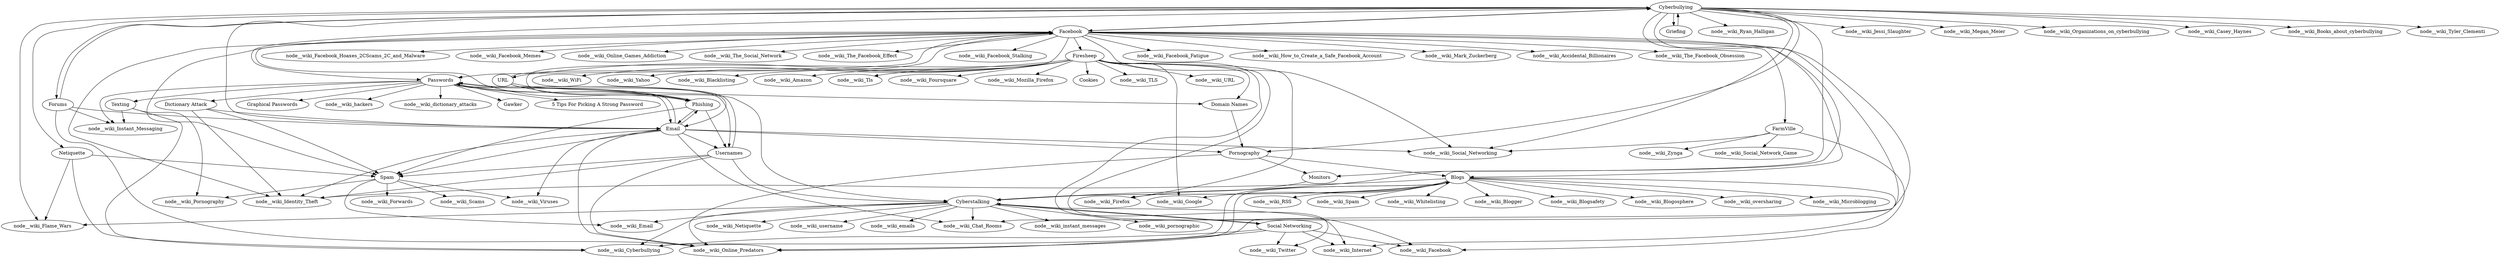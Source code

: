 digraph {
node__wiki_Email [label="node__wiki_Email"];
node__wiki_domain_names [label="Domain Names"];
node__wiki_Netiquette [label="node__wiki_Netiquette"];
node__wiki_Ryan_Halligan [label="node__wiki_Ryan_Halligan"];
node__wiki_Internet [label="node__wiki_Internet"];
node__wiki_pornography [label="Pornography"];
node__wiki_Identity_Theft [label="node__wiki_Identity_Theft"];
node__wiki_graphical_passwords [label="Graphical Passwords"];
node__wiki_username [label="node__wiki_username"];
node__wiki_Jessi_Slaughter [label="node__wiki_Jessi_Slaughter"];
node__wiki_Facebook_Stalking [label="node__wiki_Facebook_Stalking"];
node__wiki_Microblogging [label="node__wiki_Microblogging"];
node__wiki_griefing [label="Griefing"];
node__wiki_hackers [label="node__wiki_hackers"];
node__wiki_phishing [label="Phishing"];
node__wiki_Twitter [label="node__wiki_Twitter"];
node__wiki_netiquette [label="Netiquette"];
node__wiki_cyberbullying [label="Cyberbullying"];
node__wiki_blogs [label="Blogs"];
node__wiki_dictionary_attacks [label="node__wiki_dictionary_attacks"];
node__wiki_Social_Networking [label="node__wiki_Social_Networking"];
node__wiki_facebook [label="Facebook"];
node__wiki_Cyberbullying [label="node__wiki_Cyberbullying"];
node__wiki_gawker [label="Gawker"];
node__wiki_Facebook_Fatigue [label="node__wiki_Facebook_Fatigue"];
node__wiki_Instant_Messaging [label="node__wiki_Instant_Messaging"];
node__wiki_RSS [label="node__wiki_RSS"];
node__wiki_URL [label="node__wiki_URL"];
node__wiki_passwords [label="Passwords"];
node__wiki_monitors [label="Monitors"];
node__wiki_Megan_Meier [label="node__wiki_Megan_Meier"];
node__wiki_Forwards [label="node__wiki_Forwards"];
node__wiki_WiFi [label="node__wiki_WiFi"];
node__wiki_Spam [label="node__wiki_Spam"];
node__wiki_usernames [label="Usernames"];
node__wiki_Whitelisting [label="node__wiki_Whitelisting"];
node__wiki_Yahoo [label="node__wiki_Yahoo"];
node__wiki_farmville [label="FarmVille"];
node__wiki_Blacklisting [label="node__wiki_Blacklisting"];
node__wiki_Chat_Rooms [label="node__wiki_Chat_Rooms"];
node__wiki_Zynga [label="node__wiki_Zynga"];
node__wiki_emails [label="node__wiki_emails"];
node__wiki_Blogger [label="node__wiki_Blogger"];
node__wiki_How_to_Create_a_Safe_Facebook_Account [label="node__wiki_How_to_Create_a_Safe_Facebook_Account"];
node__wiki_Mark_Zuckerberg [label="node__wiki_Mark_Zuckerberg"];
node__wiki_Amazon [label="node__wiki_Amazon"];
node__wiki_Blogsafety [label="node__wiki_Blogsafety"];
node__wiki_Blogosphere [label="node__wiki_Blogosphere"];
node__wiki_Accidental_Billionaires [label="node__wiki_Accidental_Billionaires"];
node__wiki_The_Facebook_Obsession [label="node__wiki_The_Facebook_Obsession"];
node__wiki_spam [label="Spam"];
node__wiki_Facebook [label="node__wiki_Facebook"];
node__wiki_Pornography [label="node__wiki_Pornography"];
node__wiki_Tls [label="node__wiki_Tls"];
node__wiki_social_networking [label="Social Networking"];
node__wiki_Foursquare [label="node__wiki_Foursquare"];
node__wiki_Flame_Wars [label="node__wiki_Flame_Wars"];
node__wiki_Scams [label="node__wiki_Scams"];
node__wiki_Viruses [label="node__wiki_Viruses"];
node__wiki_Social_Network_Game [label="node__wiki_Social_Network_Game"];
node__wiki_instant_messages [label="node__wiki_instant_messages"];
node__wiki_Facebook_Hoaxes_2CScams_2C_and_Malware [label="node__wiki_Facebook_Hoaxes_2CScams_2C_and_Malware"];
node__wiki_Mozilla_Firefox [label="node__wiki_Mozilla_Firefox"];
node__wiki_Firefox [label="node__wiki_Firefox"];
node__wiki_cookies [label="Cookies"];
node__wiki_texting [label="Texting"];
node__wiki_dictionary_attack [label="Dictionary Attack"];
node__wiki_Facebook_Memes [label="node__wiki_Facebook_Memes"];
node__wiki_cyberstalking [label="Cyberstalking"];
node__wiki_oversharing [label="node__wiki_oversharing"];
node__wiki_forums [label="Forums"];
node__wiki_Organizations_on_cyberbullying [label="node__wiki_Organizations_on_cyberbullying"];
node__wiki_5_tips_picking_strong_password [label="5 Tips For Picking A Strong Password"];
node__wiki_TLS [label="node__wiki_TLS"];
node__wiki_Online_Games_Addiction [label="node__wiki_Online_Games_Addiction"];
node__wiki_The_Social_Network [label="node__wiki_The_Social_Network"];
node__wiki_firesheep [label="Firesheep"];
node__wiki_Casey_Haynes [label="node__wiki_Casey_Haynes"];
node__wiki_url [label="URL"];
node__wiki_email [label="Email"];
node__wiki_Books_about_cyberbullying [label="node__wiki_Books_about_cyberbullying"];
node__wiki_pornographic [label="node__wiki_pornographic"];
node__wiki_Google [label="node__wiki_Google"];
node__wiki_Tyler_Clementi [label="node__wiki_Tyler_Clementi"];
node__wiki_Online_Predators [label="node__wiki_Online_Predators"];
node__wiki_The_Facebook_Effect [label="node__wiki_The_Facebook_Effect"];
node__wiki_usernames -> node__wiki_Identity_Theft;
node__wiki_usernames -> node__wiki_spam;
node__wiki_usernames -> node__wiki_passwords;
node__wiki_usernames -> node__wiki_Online_Predators;
node__wiki_usernames -> node__wiki_cyberstalking;
node__wiki_facebook -> node__wiki_cyberbullying;
node__wiki_facebook -> node__wiki_Identity_Theft;
node__wiki_facebook -> node__wiki_Facebook_Stalking;
node__wiki_facebook -> node__wiki_How_to_Create_a_Safe_Facebook_Account;
node__wiki_facebook -> node__wiki_The_Facebook_Obsession;
node__wiki_facebook -> node__wiki_blogs;
node__wiki_facebook -> node__wiki_Online_Predators;
node__wiki_facebook -> node__wiki_spam;
node__wiki_facebook -> node__wiki_firesheep;
node__wiki_facebook -> node__wiki_farmville;
node__wiki_facebook -> node__wiki_Facebook_Fatigue;
node__wiki_facebook -> node__wiki_Facebook_Hoaxes_2CScams_2C_and_Malware;
node__wiki_facebook -> node__wiki_Accidental_Billionaires;
node__wiki_facebook -> node__wiki_The_Social_Network;
node__wiki_facebook -> node__wiki_The_Facebook_Effect;
node__wiki_facebook -> node__wiki_Mark_Zuckerberg;
node__wiki_facebook -> node__wiki_Social_Networking;
node__wiki_facebook -> node__wiki_Online_Games_Addiction;
node__wiki_facebook -> node__wiki_passwords;
node__wiki_facebook -> node__wiki_Facebook_Memes;
node__wiki_facebook -> node__wiki_cyberstalking;
node__wiki_monitors -> node__wiki_Firefox;
node__wiki_blogs -> node__wiki_Cyberbullying;
node__wiki_blogs -> node__wiki_oversharing;
node__wiki_blogs -> node__wiki_Whitelisting;
node__wiki_blogs -> node__wiki_Blogsafety;
node__wiki_blogs -> node__wiki_Blogosphere;
node__wiki_blogs -> node__wiki_Microblogging;
node__wiki_blogs -> node__wiki_Internet;
node__wiki_blogs -> node__wiki_Blogger;
node__wiki_blogs -> node__wiki_Identity_Theft;
node__wiki_blogs -> node__wiki_RSS;
node__wiki_blogs -> node__wiki_Spam;
node__wiki_blogs -> node__wiki_Google;
node__wiki_blogs -> node__wiki_Online_Predators;
node__wiki_blogs -> node__wiki_cyberstalking;
node__wiki_texting -> node__wiki_Cyberbullying;
node__wiki_texting -> node__wiki_Instant_Messaging;
node__wiki_texting -> node__wiki_Pornography;
node__wiki_forums -> node__wiki_cyberbullying;
node__wiki_forums -> node__wiki_email;
node__wiki_forums -> node__wiki_Instant_Messaging;
node__wiki_forums -> node__wiki_Online_Predators;
node__wiki_firesheep -> node__wiki_Mozilla_Firefox;
node__wiki_firesheep -> node__wiki_domain_names;
node__wiki_firesheep -> node__wiki_Yahoo;
node__wiki_firesheep -> node__wiki_Firefox;
node__wiki_firesheep -> node__wiki_Foursquare;
node__wiki_firesheep -> node__wiki_Twitter;
node__wiki_firesheep -> node__wiki_Blacklisting;
node__wiki_firesheep -> node__wiki_Amazon;
node__wiki_firesheep -> node__wiki_Tls;
node__wiki_firesheep -> node__wiki_TLS;
node__wiki_firesheep -> node__wiki_cookies;
node__wiki_firesheep -> node__wiki_URL;
node__wiki_firesheep -> node__wiki_Google;
node__wiki_firesheep -> node__wiki_url;
node__wiki_firesheep -> node__wiki_Facebook;
node__wiki_firesheep -> node__wiki_WiFi;
node__wiki_griefing -> node__wiki_cyberbullying;
node__wiki_spam -> node__wiki_Forwards;
node__wiki_spam -> node__wiki_Viruses;
node__wiki_spam -> node__wiki_Email;
node__wiki_spam -> node__wiki_Scams;
node__wiki_spam -> node__wiki_Pornography;
node__wiki_dictionary_attack -> node__wiki_spam;
node__wiki_dictionary_attack -> node__wiki_email;
node__wiki_dictionary_attack -> node__wiki_Identity_Theft;
node__wiki_social_networking -> node__wiki_Cyberbullying;
node__wiki_social_networking -> node__wiki_Internet;
node__wiki_social_networking -> node__wiki_Facebook;
node__wiki_social_networking -> node__wiki_cyberstalking;
node__wiki_social_networking -> node__wiki_Twitter;
node__wiki_social_networking -> node__wiki_Online_Predators;
node__wiki_phishing -> node__wiki_email;
node__wiki_phishing -> node__wiki_spam;
node__wiki_phishing -> node__wiki_usernames;
node__wiki_phishing -> node__wiki_passwords;
node__wiki_phishing -> node__wiki_facebook;
node__wiki_netiquette -> node__wiki_Cyberbullying;
node__wiki_netiquette -> node__wiki_Flame_Wars;
node__wiki_netiquette -> node__wiki_spam;
node__wiki_passwords -> node__wiki_email;
node__wiki_passwords -> node__wiki_gawker;
node__wiki_passwords -> node__wiki_dictionary_attack;
node__wiki_passwords -> node__wiki_phishing;
node__wiki_passwords -> node__wiki_5_tips_picking_strong_password;
node__wiki_passwords -> node__wiki_dictionary_attacks;
node__wiki_passwords -> node__wiki_Instant_Messaging;
node__wiki_passwords -> node__wiki_texting;
node__wiki_passwords -> node__wiki_graphical_passwords;
node__wiki_passwords -> node__wiki_hackers;
node__wiki_passwords -> node__wiki_usernames;
node__wiki_url -> node__wiki_email;
node__wiki_url -> node__wiki_domain_names;
node__wiki_url -> node__wiki_phishing;
node__wiki_url -> node__wiki_facebook;
node__wiki_cyberstalking -> node__wiki_Cyberbullying;
node__wiki_cyberstalking -> node__wiki_Flame_Wars;
node__wiki_cyberstalking -> node__wiki_Email;
node__wiki_cyberstalking -> node__wiki_blogs;
node__wiki_cyberstalking -> node__wiki_Netiquette;
node__wiki_cyberstalking -> node__wiki_instant_messages;
node__wiki_cyberstalking -> node__wiki_pornographic;
node__wiki_cyberstalking -> node__wiki_Internet;
node__wiki_cyberstalking -> node__wiki_Chat_Rooms;
node__wiki_cyberstalking -> node__wiki_social_networking;
node__wiki_cyberstalking -> node__wiki_username;
node__wiki_cyberstalking -> node__wiki_emails;
node__wiki_email -> node__wiki_Social_Networking;
node__wiki_email -> node__wiki_usernames;
node__wiki_email -> node__wiki_pornography;
node__wiki_email -> node__wiki_Identity_Theft;
node__wiki_email -> node__wiki_spam;
node__wiki_email -> node__wiki_passwords;
node__wiki_email -> node__wiki_phishing;
node__wiki_email -> node__wiki_Chat_Rooms;
node__wiki_email -> node__wiki_Viruses;
node__wiki_email -> node__wiki_Online_Predators;
node__wiki_domain_names -> node__wiki_pornography;
node__wiki_cyberbullying -> node__wiki_Jessi_Slaughter;
node__wiki_cyberbullying -> node__wiki_pornography;
node__wiki_cyberbullying -> node__wiki_Books_about_cyberbullying;
node__wiki_cyberbullying -> node__wiki_forums;
node__wiki_cyberbullying -> node__wiki_Chat_Rooms;
node__wiki_cyberbullying -> node__wiki_griefing;
node__wiki_cyberbullying -> node__wiki_Organizations_on_cyberbullying;
node__wiki_cyberbullying -> node__wiki_monitors;
node__wiki_cyberbullying -> node__wiki_Megan_Meier;
node__wiki_cyberbullying -> node__wiki_Flame_Wars;
node__wiki_cyberbullying -> node__wiki_Ryan_Halligan;
node__wiki_cyberbullying -> node__wiki_email;
node__wiki_cyberbullying -> node__wiki_netiquette;
node__wiki_cyberbullying -> node__wiki_Tyler_Clementi;
node__wiki_cyberbullying -> node__wiki_Casey_Haynes;
node__wiki_cyberbullying -> node__wiki_Social_Networking;
node__wiki_cyberbullying -> node__wiki_passwords;
node__wiki_cyberbullying -> node__wiki_facebook;
node__wiki_cyberbullying -> node__wiki_cyberstalking;
node__wiki_pornography -> node__wiki_blogs;
node__wiki_pornography -> node__wiki_monitors;
node__wiki_pornography -> node__wiki_Online_Predators;
node__wiki_farmville -> node__wiki_Social_Networking;
node__wiki_farmville -> node__wiki_Zynga;
node__wiki_farmville -> node__wiki_Social_Network_Game;
node__wiki_farmville -> node__wiki_Facebook;
}